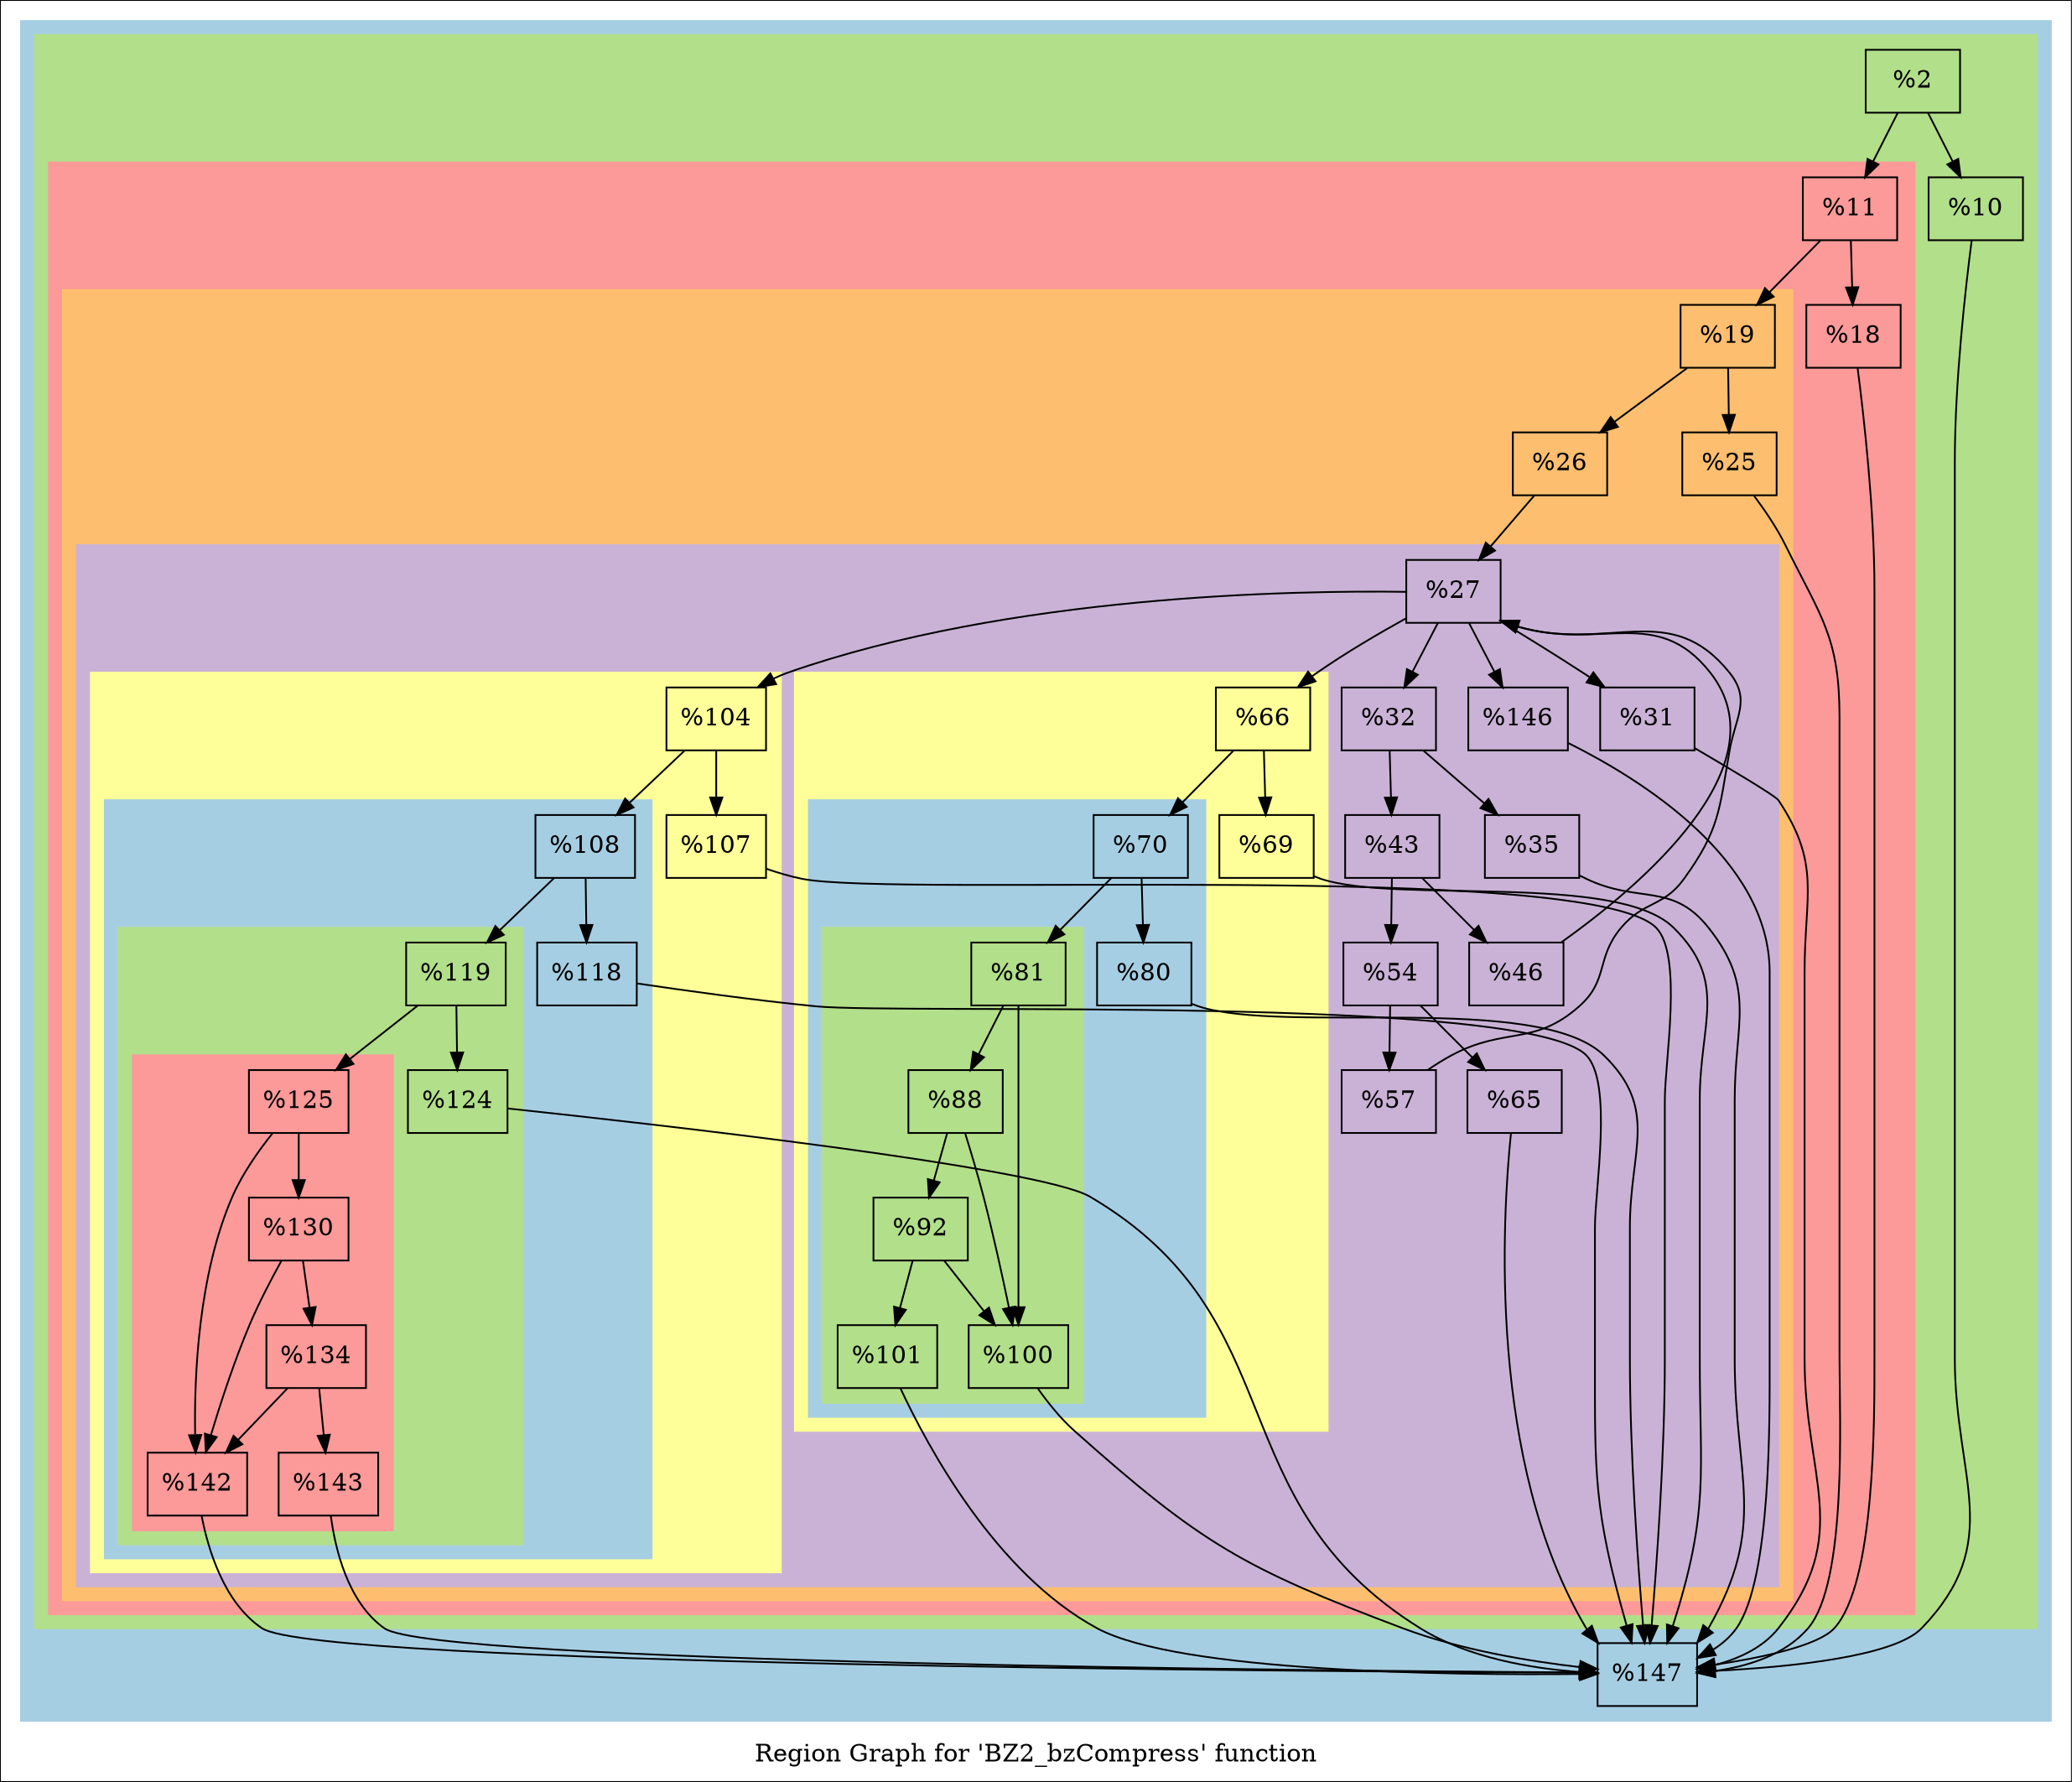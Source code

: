 digraph "Region Graph for 'BZ2_bzCompress' function" {
	label="Region Graph for 'BZ2_bzCompress' function";

	Node0x131cc70 [shape=record,label="{%2}"];
	Node0x131cc70 -> Node0x1388340;
	Node0x131cc70 -> Node0x1437d20;
	Node0x1388340 [shape=record,label="{%10}"];
	Node0x1388340 -> Node0x13c03d0;
	Node0x13c03d0 [shape=record,label="{%147}"];
	Node0x1437d20 [shape=record,label="{%11}"];
	Node0x1437d20 -> Node0x1351ec0;
	Node0x1437d20 -> Node0x1390430;
	Node0x1351ec0 [shape=record,label="{%18}"];
	Node0x1351ec0 -> Node0x13c03d0;
	Node0x1390430 [shape=record,label="{%19}"];
	Node0x1390430 -> Node0x12a6720;
	Node0x1390430 -> Node0x12704d0;
	Node0x12a6720 [shape=record,label="{%25}"];
	Node0x12a6720 -> Node0x13c03d0;
	Node0x12704d0 [shape=record,label="{%26}"];
	Node0x12704d0 -> Node0x1435e50;
	Node0x1435e50 [shape=record,label="{%27}"];
	Node0x1435e50 -> Node0x144cd30;
	Node0x1435e50 -> Node0x1355830;
	Node0x1435e50 -> Node0x143d640;
	Node0x1435e50 -> Node0x13955f0;
	Node0x1435e50 -> Node0x137d0a0;
	Node0x144cd30 [shape=record,label="{%146}"];
	Node0x144cd30 -> Node0x13c03d0;
	Node0x1355830 [shape=record,label="{%31}"];
	Node0x1355830 -> Node0x13c03d0;
	Node0x143d640 [shape=record,label="{%32}"];
	Node0x143d640 -> Node0x13805b0;
	Node0x143d640 -> Node0x1203be0;
	Node0x13805b0 [shape=record,label="{%35}"];
	Node0x13805b0 -> Node0x13c03d0;
	Node0x1203be0 [shape=record,label="{%43}"];
	Node0x1203be0 -> Node0x13acd20;
	Node0x1203be0 -> Node0x13adf70;
	Node0x13acd20 [shape=record,label="{%46}"];
	Node0x13acd20 -> Node0x1435e50[constraint=false];
	Node0x13adf70 [shape=record,label="{%54}"];
	Node0x13adf70 -> Node0x1390340;
	Node0x13adf70 -> Node0x1433e40;
	Node0x1390340 [shape=record,label="{%57}"];
	Node0x1390340 -> Node0x1435e50[constraint=false];
	Node0x1433e40 [shape=record,label="{%65}"];
	Node0x1433e40 -> Node0x13c03d0;
	Node0x13955f0 [shape=record,label="{%66}"];
	Node0x13955f0 -> Node0x12a4f70;
	Node0x13955f0 -> Node0x139de20;
	Node0x12a4f70 [shape=record,label="{%69}"];
	Node0x12a4f70 -> Node0x13c03d0;
	Node0x139de20 [shape=record,label="{%70}"];
	Node0x139de20 -> Node0x133d8a0;
	Node0x139de20 -> Node0x133d0f0;
	Node0x133d8a0 [shape=record,label="{%80}"];
	Node0x133d8a0 -> Node0x13c03d0;
	Node0x133d0f0 [shape=record,label="{%81}"];
	Node0x133d0f0 -> Node0x135b400;
	Node0x133d0f0 -> Node0x13a7ab0;
	Node0x135b400 [shape=record,label="{%100}"];
	Node0x135b400 -> Node0x13c03d0;
	Node0x13a7ab0 [shape=record,label="{%88}"];
	Node0x13a7ab0 -> Node0x1441f90;
	Node0x13a7ab0 -> Node0x135b400;
	Node0x1441f90 [shape=record,label="{%92}"];
	Node0x1441f90 -> Node0x135b400;
	Node0x1441f90 -> Node0x137f2b0;
	Node0x137f2b0 [shape=record,label="{%101}"];
	Node0x137f2b0 -> Node0x13c03d0;
	Node0x137d0a0 [shape=record,label="{%104}"];
	Node0x137d0a0 -> Node0x10fa0c0;
	Node0x137d0a0 -> Node0x1386b00;
	Node0x10fa0c0 [shape=record,label="{%107}"];
	Node0x10fa0c0 -> Node0x13c03d0;
	Node0x1386b00 [shape=record,label="{%108}"];
	Node0x1386b00 -> Node0x13804c0;
	Node0x1386b00 -> Node0x144a320;
	Node0x13804c0 [shape=record,label="{%118}"];
	Node0x13804c0 -> Node0x13c03d0;
	Node0x144a320 [shape=record,label="{%119}"];
	Node0x144a320 -> Node0x133f050;
	Node0x144a320 -> Node0x1389080;
	Node0x133f050 [shape=record,label="{%125}"];
	Node0x133f050 -> Node0x1313830;
	Node0x133f050 -> Node0x110cf80;
	Node0x1313830 [shape=record,label="{%142}"];
	Node0x1313830 -> Node0x13c03d0;
	Node0x110cf80 [shape=record,label="{%130}"];
	Node0x110cf80 -> Node0x13309d0;
	Node0x110cf80 -> Node0x1313830;
	Node0x13309d0 [shape=record,label="{%134}"];
	Node0x13309d0 -> Node0x1313830;
	Node0x13309d0 -> Node0x11dde80;
	Node0x11dde80 [shape=record,label="{%143}"];
	Node0x11dde80 -> Node0x13c03d0;
	Node0x1389080 [shape=record,label="{%124}"];
	Node0x1389080 -> Node0x13c03d0;
	colorscheme = "paired12"
        subgraph cluster_0x145b610 {
          label = "";
          style = filled;
          color = 1
          subgraph cluster_0x10db1c0 {
            label = "";
            style = filled;
            color = 3
            subgraph cluster_0x142ee90 {
              label = "";
              style = filled;
              color = 5
              subgraph cluster_0x142ee10 {
                label = "";
                style = filled;
                color = 7
                subgraph cluster_0x14291b0 {
                  label = "";
                  style = filled;
                  color = 9
                  subgraph cluster_0x1482fd0 {
                    label = "";
                    style = filled;
                    color = 11
                    subgraph cluster_0x14831d0 {
                      label = "";
                      style = filled;
                      color = 1
                      subgraph cluster_0x1483250 {
                        label = "";
                        style = filled;
                        color = 3
                        Node0x133d0f0;
                        Node0x135b400;
                        Node0x13a7ab0;
                        Node0x1441f90;
                        Node0x137f2b0;
                      }
                      Node0x139de20;
                      Node0x133d8a0;
                    }
                    Node0x13955f0;
                    Node0x12a4f70;
                  }
                  subgraph cluster_0x1429130 {
                    label = "";
                    style = filled;
                    color = 11
                    subgraph cluster_0x1459760 {
                      label = "";
                      style = filled;
                      color = 1
                      subgraph cluster_0x112b290 {
                        label = "";
                        style = filled;
                        color = 3
                        subgraph cluster_0x139f580 {
                          label = "";
                          style = filled;
                          color = 5
                          Node0x133f050;
                          Node0x1313830;
                          Node0x110cf80;
                          Node0x13309d0;
                          Node0x11dde80;
                        }
                        Node0x144a320;
                        Node0x1389080;
                      }
                      Node0x1386b00;
                      Node0x13804c0;
                    }
                    Node0x137d0a0;
                    Node0x10fa0c0;
                  }
                  Node0x1435e50;
                  Node0x144cd30;
                  Node0x1355830;
                  Node0x143d640;
                  Node0x13805b0;
                  Node0x1203be0;
                  Node0x13acd20;
                  Node0x13adf70;
                  Node0x1390340;
                  Node0x1433e40;
                }
                Node0x1390430;
                Node0x12a6720;
                Node0x12704d0;
              }
              Node0x1437d20;
              Node0x1351ec0;
            }
            Node0x131cc70;
            Node0x1388340;
          }
          Node0x13c03d0;
        }
}
